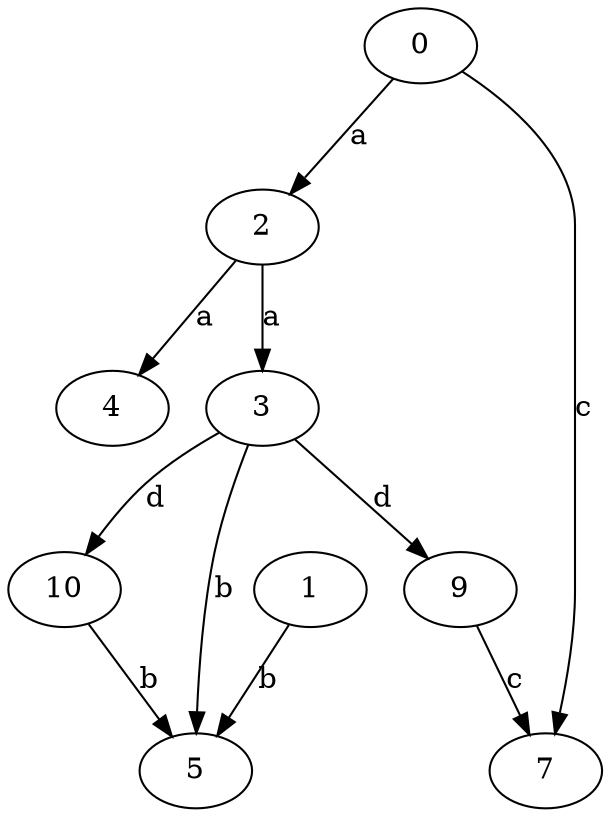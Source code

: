 strict digraph  {
2;
0;
3;
4;
5;
1;
7;
9;
10;
2 -> 3  [label=a];
2 -> 4  [label=a];
0 -> 2  [label=a];
0 -> 7  [label=c];
3 -> 5  [label=b];
3 -> 9  [label=d];
3 -> 10  [label=d];
1 -> 5  [label=b];
9 -> 7  [label=c];
10 -> 5  [label=b];
}
